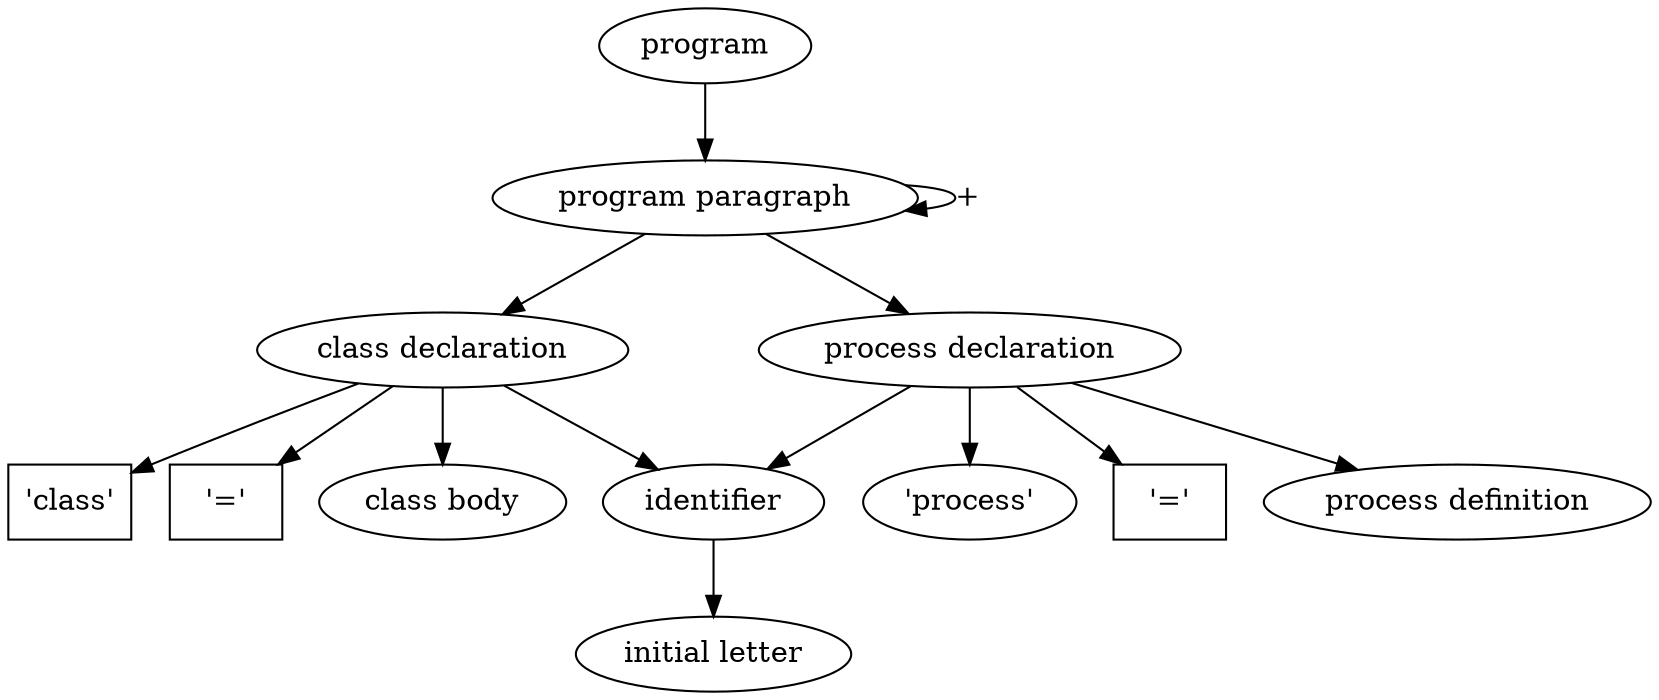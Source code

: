 digraph CMLGrammar {
	
node [label="\N" shape=ellipse];
graph [bb="0,0,80,112"];

"program" -> "program paragraph";
"program paragraph" -> "program paragraph" [label="+"];
"program paragraph" -> "class declaration";
"program paragraph" -> "process declaration";

"class declaration" -> literal0 [label="" ];
literal0 [label="'class'" shape=box];
"class declaration" -> "identifier" [label="" ];
"class declaration" -> literal1 [label=""];
literal1 [label="'='" shape=box];
"class declaration" -> "class body" [label=""];

"process declaration" -> "'process'" [label=""];
"process declaration" -> "identifier" [label="" ];
"process declaration" -> literal2 ;
literal2 [label="'='" shape=box];
"process declaration" -> "process definition" [label=""];

identifier -> "initial letter"

}
